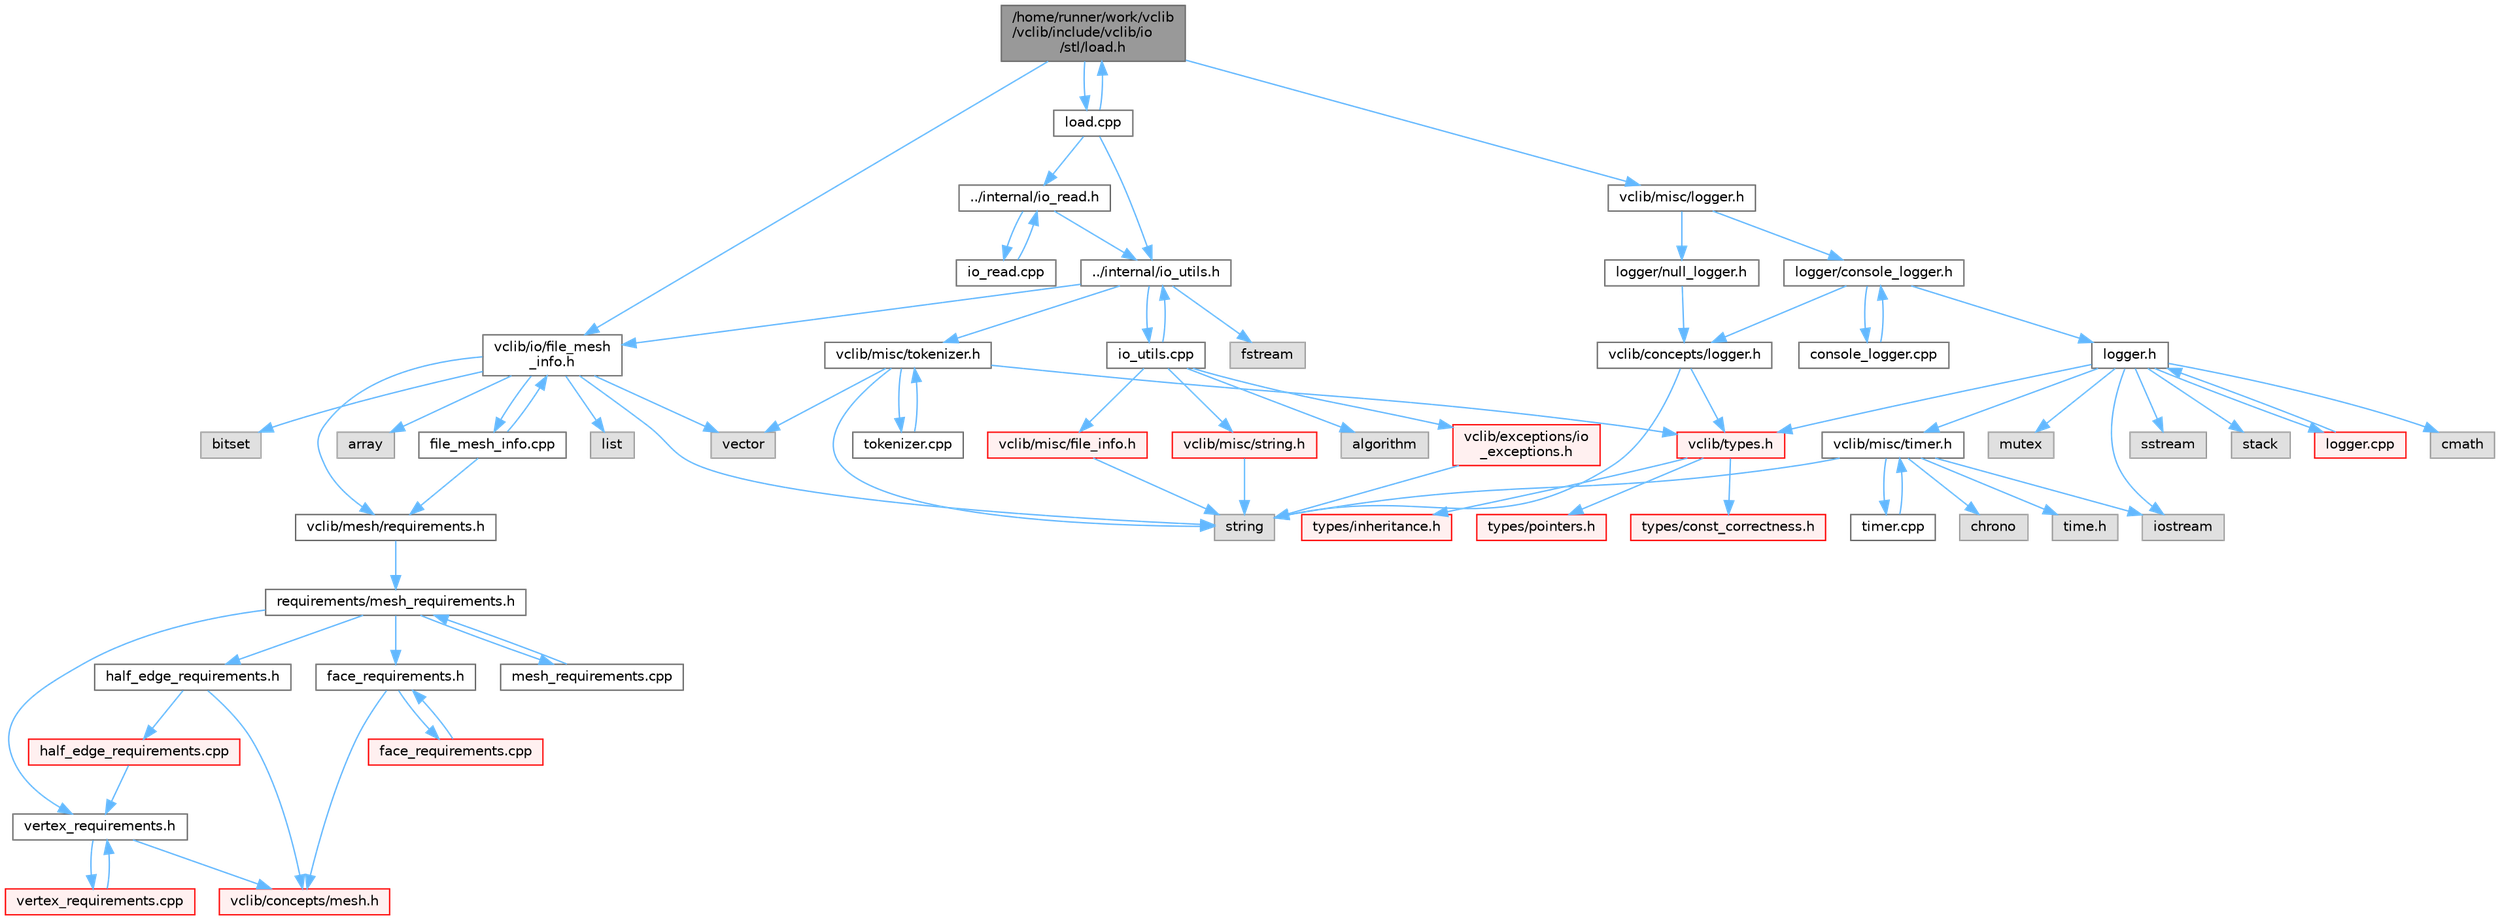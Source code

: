 digraph "/home/runner/work/vclib/vclib/include/vclib/io/stl/load.h"
{
 // LATEX_PDF_SIZE
  bgcolor="transparent";
  edge [fontname=Helvetica,fontsize=10,labelfontname=Helvetica,labelfontsize=10];
  node [fontname=Helvetica,fontsize=10,shape=box,height=0.2,width=0.4];
  Node1 [label="/home/runner/work/vclib\l/vclib/include/vclib/io\l/stl/load.h",height=0.2,width=0.4,color="gray40", fillcolor="grey60", style="filled", fontcolor="black",tooltip=" "];
  Node1 -> Node2 [color="steelblue1",style="solid"];
  Node2 [label="vclib/io/file_mesh\l_info.h",height=0.2,width=0.4,color="grey40", fillcolor="white", style="filled",URL="$file__mesh__info_8h.html",tooltip=" "];
  Node2 -> Node3 [color="steelblue1",style="solid"];
  Node3 [label="array",height=0.2,width=0.4,color="grey60", fillcolor="#E0E0E0", style="filled",tooltip=" "];
  Node2 -> Node4 [color="steelblue1",style="solid"];
  Node4 [label="list",height=0.2,width=0.4,color="grey60", fillcolor="#E0E0E0", style="filled",tooltip=" "];
  Node2 -> Node5 [color="steelblue1",style="solid"];
  Node5 [label="string",height=0.2,width=0.4,color="grey60", fillcolor="#E0E0E0", style="filled",tooltip=" "];
  Node2 -> Node6 [color="steelblue1",style="solid"];
  Node6 [label="vector",height=0.2,width=0.4,color="grey60", fillcolor="#E0E0E0", style="filled",tooltip=" "];
  Node2 -> Node7 [color="steelblue1",style="solid"];
  Node7 [label="bitset",height=0.2,width=0.4,color="grey60", fillcolor="#E0E0E0", style="filled",tooltip=" "];
  Node2 -> Node8 [color="steelblue1",style="solid"];
  Node8 [label="vclib/mesh/requirements.h",height=0.2,width=0.4,color="grey40", fillcolor="white", style="filled",URL="$requirements_8h.html",tooltip=" "];
  Node8 -> Node9 [color="steelblue1",style="solid"];
  Node9 [label="requirements/mesh_requirements.h",height=0.2,width=0.4,color="grey40", fillcolor="white", style="filled",URL="$mesh__requirements_8h.html",tooltip=" "];
  Node9 -> Node10 [color="steelblue1",style="solid"];
  Node10 [label="half_edge_requirements.h",height=0.2,width=0.4,color="grey40", fillcolor="white", style="filled",URL="$half__edge__requirements_8h.html",tooltip=" "];
  Node10 -> Node11 [color="steelblue1",style="solid"];
  Node11 [label="vclib/concepts/mesh.h",height=0.2,width=0.4,color="red", fillcolor="#FFF0F0", style="filled",URL="$concepts_2mesh_8h.html",tooltip=" "];
  Node10 -> Node70 [color="steelblue1",style="solid"];
  Node70 [label="half_edge_requirements.cpp",height=0.2,width=0.4,color="red", fillcolor="#FFF0F0", style="filled",URL="$half__edge__requirements_8cpp.html",tooltip=" "];
  Node70 -> Node71 [color="steelblue1",style="solid"];
  Node71 [label="vertex_requirements.h",height=0.2,width=0.4,color="grey40", fillcolor="white", style="filled",URL="$vertex__requirements_8h.html",tooltip=" "];
  Node71 -> Node11 [color="steelblue1",style="solid"];
  Node71 -> Node72 [color="steelblue1",style="solid"];
  Node72 [label="vertex_requirements.cpp",height=0.2,width=0.4,color="red", fillcolor="#FFF0F0", style="filled",URL="$vertex__requirements_8cpp.html",tooltip=" "];
  Node72 -> Node71 [color="steelblue1",style="solid"];
  Node9 -> Node151 [color="steelblue1",style="solid"];
  Node151 [label="face_requirements.h",height=0.2,width=0.4,color="grey40", fillcolor="white", style="filled",URL="$face__requirements_8h.html",tooltip=" "];
  Node151 -> Node11 [color="steelblue1",style="solid"];
  Node151 -> Node152 [color="steelblue1",style="solid"];
  Node152 [label="face_requirements.cpp",height=0.2,width=0.4,color="red", fillcolor="#FFF0F0", style="filled",URL="$face__requirements_8cpp.html",tooltip=" "];
  Node152 -> Node151 [color="steelblue1",style="solid"];
  Node9 -> Node71 [color="steelblue1",style="solid"];
  Node9 -> Node176 [color="steelblue1",style="solid"];
  Node176 [label="mesh_requirements.cpp",height=0.2,width=0.4,color="grey40", fillcolor="white", style="filled",URL="$mesh__requirements_8cpp.html",tooltip=" "];
  Node176 -> Node9 [color="steelblue1",style="solid"];
  Node2 -> Node177 [color="steelblue1",style="solid"];
  Node177 [label="file_mesh_info.cpp",height=0.2,width=0.4,color="grey40", fillcolor="white", style="filled",URL="$file__mesh__info_8cpp.html",tooltip=" "];
  Node177 -> Node2 [color="steelblue1",style="solid"];
  Node177 -> Node8 [color="steelblue1",style="solid"];
  Node1 -> Node178 [color="steelblue1",style="solid"];
  Node178 [label="vclib/misc/logger.h",height=0.2,width=0.4,color="grey40", fillcolor="white", style="filled",URL="$misc_2logger_8h.html",tooltip=" "];
  Node178 -> Node179 [color="steelblue1",style="solid"];
  Node179 [label="logger/console_logger.h",height=0.2,width=0.4,color="grey40", fillcolor="white", style="filled",URL="$console__logger_8h.html",tooltip=" "];
  Node179 -> Node180 [color="steelblue1",style="solid"];
  Node180 [label="logger.h",height=0.2,width=0.4,color="grey40", fillcolor="white", style="filled",URL="$misc_2logger_2logger_8h.html",tooltip=" "];
  Node180 -> Node40 [color="steelblue1",style="solid"];
  Node40 [label="cmath",height=0.2,width=0.4,color="grey60", fillcolor="#E0E0E0", style="filled",tooltip=" "];
  Node180 -> Node181 [color="steelblue1",style="solid"];
  Node181 [label="iostream",height=0.2,width=0.4,color="grey60", fillcolor="#E0E0E0", style="filled",tooltip=" "];
  Node180 -> Node182 [color="steelblue1",style="solid"];
  Node182 [label="mutex",height=0.2,width=0.4,color="grey60", fillcolor="#E0E0E0", style="filled",tooltip=" "];
  Node180 -> Node183 [color="steelblue1",style="solid"];
  Node183 [label="sstream",height=0.2,width=0.4,color="grey60", fillcolor="#E0E0E0", style="filled",tooltip=" "];
  Node180 -> Node184 [color="steelblue1",style="solid"];
  Node184 [label="stack",height=0.2,width=0.4,color="grey60", fillcolor="#E0E0E0", style="filled",tooltip=" "];
  Node180 -> Node185 [color="steelblue1",style="solid"];
  Node185 [label="vclib/misc/timer.h",height=0.2,width=0.4,color="grey40", fillcolor="white", style="filled",URL="$timer_8h.html",tooltip=" "];
  Node185 -> Node186 [color="steelblue1",style="solid"];
  Node186 [label="chrono",height=0.2,width=0.4,color="grey60", fillcolor="#E0E0E0", style="filled",tooltip=" "];
  Node185 -> Node181 [color="steelblue1",style="solid"];
  Node185 -> Node5 [color="steelblue1",style="solid"];
  Node185 -> Node187 [color="steelblue1",style="solid"];
  Node187 [label="time.h",height=0.2,width=0.4,color="grey60", fillcolor="#E0E0E0", style="filled",tooltip=" "];
  Node185 -> Node188 [color="steelblue1",style="solid"];
  Node188 [label="timer.cpp",height=0.2,width=0.4,color="grey40", fillcolor="white", style="filled",URL="$timer_8cpp.html",tooltip=" "];
  Node188 -> Node185 [color="steelblue1",style="solid"];
  Node180 -> Node15 [color="steelblue1",style="solid"];
  Node15 [label="vclib/types.h",height=0.2,width=0.4,color="red", fillcolor="#FFF0F0", style="filled",URL="$types_8h.html",tooltip=" "];
  Node15 -> Node16 [color="steelblue1",style="solid"];
  Node16 [label="types/const_correctness.h",height=0.2,width=0.4,color="red", fillcolor="#FFF0F0", style="filled",URL="$types_2const__correctness_8h.html",tooltip=" "];
  Node15 -> Node18 [color="steelblue1",style="solid"];
  Node18 [label="types/inheritance.h",height=0.2,width=0.4,color="red", fillcolor="#FFF0F0", style="filled",URL="$inheritance_8h.html",tooltip=" "];
  Node15 -> Node19 [color="steelblue1",style="solid"];
  Node19 [label="types/pointers.h",height=0.2,width=0.4,color="red", fillcolor="#FFF0F0", style="filled",URL="$types_2pointers_8h.html",tooltip=" "];
  Node180 -> Node189 [color="steelblue1",style="solid"];
  Node189 [label="logger.cpp",height=0.2,width=0.4,color="red", fillcolor="#FFF0F0", style="filled",URL="$logger_8cpp.html",tooltip=" "];
  Node189 -> Node180 [color="steelblue1",style="solid"];
  Node179 -> Node191 [color="steelblue1",style="solid"];
  Node191 [label="vclib/concepts/logger.h",height=0.2,width=0.4,color="grey40", fillcolor="white", style="filled",URL="$concepts_2logger_8h.html",tooltip=" "];
  Node191 -> Node5 [color="steelblue1",style="solid"];
  Node191 -> Node15 [color="steelblue1",style="solid"];
  Node179 -> Node192 [color="steelblue1",style="solid"];
  Node192 [label="console_logger.cpp",height=0.2,width=0.4,color="grey40", fillcolor="white", style="filled",URL="$console__logger_8cpp.html",tooltip=" "];
  Node192 -> Node179 [color="steelblue1",style="solid"];
  Node178 -> Node193 [color="steelblue1",style="solid"];
  Node193 [label="logger/null_logger.h",height=0.2,width=0.4,color="grey40", fillcolor="white", style="filled",URL="$null__logger_8h.html",tooltip=" "];
  Node193 -> Node191 [color="steelblue1",style="solid"];
  Node1 -> Node194 [color="steelblue1",style="solid"];
  Node194 [label="load.cpp",height=0.2,width=0.4,color="grey40", fillcolor="white", style="filled",URL="$stl_2load_8cpp.html",tooltip=" "];
  Node194 -> Node1 [color="steelblue1",style="solid"];
  Node194 -> Node195 [color="steelblue1",style="solid"];
  Node195 [label="../internal/io_utils.h",height=0.2,width=0.4,color="grey40", fillcolor="white", style="filled",URL="$io__utils_8h.html",tooltip=" "];
  Node195 -> Node196 [color="steelblue1",style="solid"];
  Node196 [label="fstream",height=0.2,width=0.4,color="grey60", fillcolor="#E0E0E0", style="filled",tooltip=" "];
  Node195 -> Node2 [color="steelblue1",style="solid"];
  Node195 -> Node197 [color="steelblue1",style="solid"];
  Node197 [label="vclib/misc/tokenizer.h",height=0.2,width=0.4,color="grey40", fillcolor="white", style="filled",URL="$tokenizer_8h.html",tooltip=" "];
  Node197 -> Node5 [color="steelblue1",style="solid"];
  Node197 -> Node6 [color="steelblue1",style="solid"];
  Node197 -> Node15 [color="steelblue1",style="solid"];
  Node197 -> Node198 [color="steelblue1",style="solid"];
  Node198 [label="tokenizer.cpp",height=0.2,width=0.4,color="grey40", fillcolor="white", style="filled",URL="$tokenizer_8cpp.html",tooltip=" "];
  Node198 -> Node197 [color="steelblue1",style="solid"];
  Node195 -> Node199 [color="steelblue1",style="solid"];
  Node199 [label="io_utils.cpp",height=0.2,width=0.4,color="grey40", fillcolor="white", style="filled",URL="$io__utils_8cpp.html",tooltip=" "];
  Node199 -> Node195 [color="steelblue1",style="solid"];
  Node199 -> Node91 [color="steelblue1",style="solid"];
  Node91 [label="algorithm",height=0.2,width=0.4,color="grey60", fillcolor="#E0E0E0", style="filled",tooltip=" "];
  Node199 -> Node200 [color="steelblue1",style="solid"];
  Node200 [label="vclib/exceptions/io\l_exceptions.h",height=0.2,width=0.4,color="red", fillcolor="#FFF0F0", style="filled",URL="$io__exceptions_8h.html",tooltip=" "];
  Node200 -> Node5 [color="steelblue1",style="solid"];
  Node199 -> Node201 [color="steelblue1",style="solid"];
  Node201 [label="vclib/misc/file_info.h",height=0.2,width=0.4,color="red", fillcolor="#FFF0F0", style="filled",URL="$file__info_8h.html",tooltip=" "];
  Node201 -> Node5 [color="steelblue1",style="solid"];
  Node199 -> Node204 [color="steelblue1",style="solid"];
  Node204 [label="vclib/misc/string.h",height=0.2,width=0.4,color="red", fillcolor="#FFF0F0", style="filled",URL="$string_8h.html",tooltip=" "];
  Node204 -> Node5 [color="steelblue1",style="solid"];
  Node194 -> Node207 [color="steelblue1",style="solid"];
  Node207 [label="../internal/io_read.h",height=0.2,width=0.4,color="grey40", fillcolor="white", style="filled",URL="$io__read_8h.html",tooltip=" "];
  Node207 -> Node195 [color="steelblue1",style="solid"];
  Node207 -> Node208 [color="steelblue1",style="solid"];
  Node208 [label="io_read.cpp",height=0.2,width=0.4,color="grey40", fillcolor="white", style="filled",URL="$io__read_8cpp.html",tooltip=" "];
  Node208 -> Node207 [color="steelblue1",style="solid"];
}
